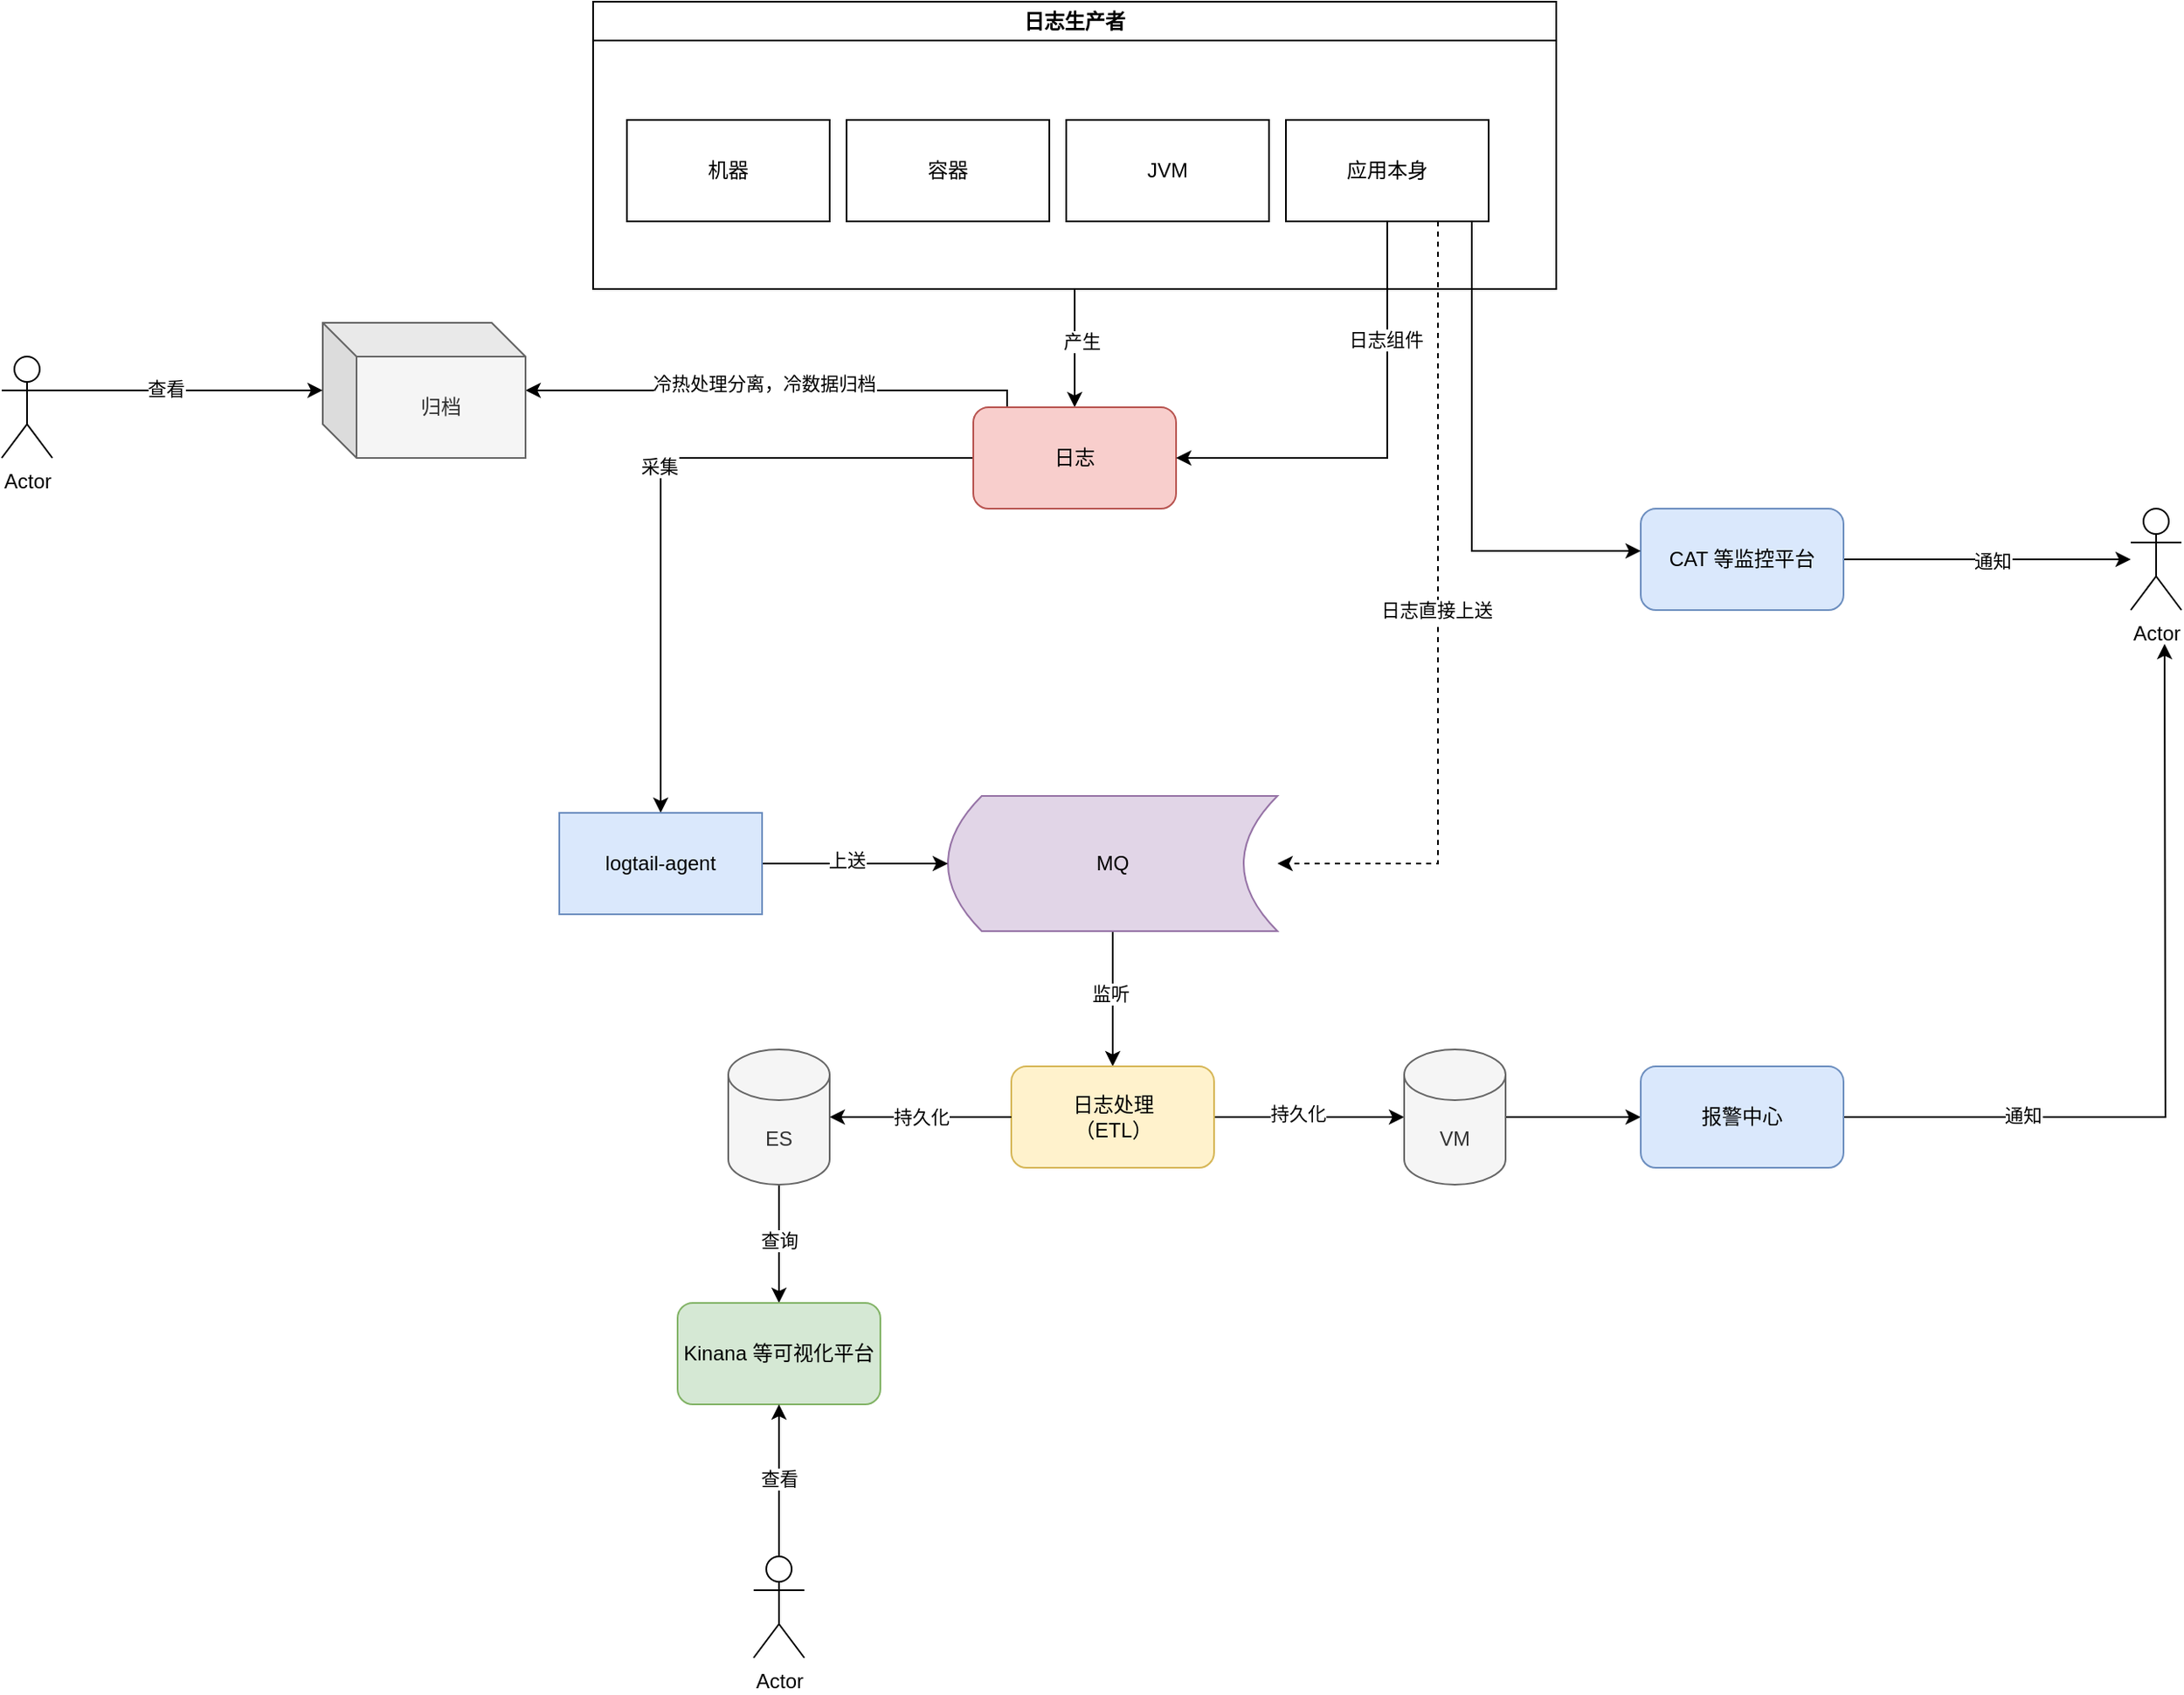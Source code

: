 <mxfile version="26.0.16">
  <diagram name="第 1 页" id="ncPsKOFhfYvCtLy7T7YB">
    <mxGraphModel dx="2261" dy="844" grid="1" gridSize="10" guides="1" tooltips="1" connect="1" arrows="1" fold="1" page="1" pageScale="1" pageWidth="827" pageHeight="1169" math="0" shadow="0">
      <root>
        <mxCell id="0" />
        <mxCell id="1" parent="0" />
        <mxCell id="NC7HTPHM2SxfVgFtb7eE-11" style="edgeStyle=orthogonalEdgeStyle;rounded=0;orthogonalLoop=1;jettySize=auto;html=1;exitX=0.5;exitY=1;exitDx=0;exitDy=0;entryX=0.5;entryY=0;entryDx=0;entryDy=0;" edge="1" parent="1" source="NC7HTPHM2SxfVgFtb7eE-8" target="NC7HTPHM2SxfVgFtb7eE-10">
          <mxGeometry relative="1" as="geometry" />
        </mxCell>
        <mxCell id="NC7HTPHM2SxfVgFtb7eE-12" value="产生" style="edgeLabel;html=1;align=center;verticalAlign=middle;resizable=0;points=[];" vertex="1" connectable="0" parent="NC7HTPHM2SxfVgFtb7eE-11">
          <mxGeometry x="-0.114" y="4" relative="1" as="geometry">
            <mxPoint as="offset" />
          </mxGeometry>
        </mxCell>
        <mxCell id="NC7HTPHM2SxfVgFtb7eE-8" value="日志生产者" style="swimlane;whiteSpace=wrap;html=1;" vertex="1" parent="1">
          <mxGeometry x="150" y="240" width="570" height="170" as="geometry" />
        </mxCell>
        <mxCell id="NC7HTPHM2SxfVgFtb7eE-9" value="" style="group" vertex="1" connectable="0" parent="NC7HTPHM2SxfVgFtb7eE-8">
          <mxGeometry x="20" y="70" width="510" height="60" as="geometry" />
        </mxCell>
        <mxCell id="NC7HTPHM2SxfVgFtb7eE-4" value="机器" style="rounded=0;whiteSpace=wrap;html=1;" vertex="1" parent="NC7HTPHM2SxfVgFtb7eE-9">
          <mxGeometry width="120" height="60" as="geometry" />
        </mxCell>
        <mxCell id="NC7HTPHM2SxfVgFtb7eE-5" value="容器" style="rounded=0;whiteSpace=wrap;html=1;" vertex="1" parent="NC7HTPHM2SxfVgFtb7eE-9">
          <mxGeometry x="130" width="120" height="60" as="geometry" />
        </mxCell>
        <mxCell id="NC7HTPHM2SxfVgFtb7eE-6" value="JVM" style="rounded=0;whiteSpace=wrap;html=1;" vertex="1" parent="NC7HTPHM2SxfVgFtb7eE-9">
          <mxGeometry x="260" width="120" height="60" as="geometry" />
        </mxCell>
        <mxCell id="NC7HTPHM2SxfVgFtb7eE-7" value="应用本身" style="rounded=0;whiteSpace=wrap;html=1;" vertex="1" parent="NC7HTPHM2SxfVgFtb7eE-9">
          <mxGeometry x="390" width="120" height="60" as="geometry" />
        </mxCell>
        <mxCell id="NC7HTPHM2SxfVgFtb7eE-18" style="edgeStyle=orthogonalEdgeStyle;rounded=0;orthogonalLoop=1;jettySize=auto;html=1;exitX=0;exitY=0.5;exitDx=0;exitDy=0;" edge="1" parent="1" source="NC7HTPHM2SxfVgFtb7eE-10" target="NC7HTPHM2SxfVgFtb7eE-17">
          <mxGeometry relative="1" as="geometry" />
        </mxCell>
        <mxCell id="NC7HTPHM2SxfVgFtb7eE-19" value="采集" style="edgeLabel;html=1;align=center;verticalAlign=middle;resizable=0;points=[];" vertex="1" connectable="0" parent="NC7HTPHM2SxfVgFtb7eE-18">
          <mxGeometry x="-0.04" y="-1" relative="1" as="geometry">
            <mxPoint as="offset" />
          </mxGeometry>
        </mxCell>
        <mxCell id="NC7HTPHM2SxfVgFtb7eE-30" style="edgeStyle=orthogonalEdgeStyle;rounded=0;orthogonalLoop=1;jettySize=auto;html=1;exitX=0.25;exitY=0;exitDx=0;exitDy=0;" edge="1" parent="1" source="NC7HTPHM2SxfVgFtb7eE-10" target="NC7HTPHM2SxfVgFtb7eE-29">
          <mxGeometry relative="1" as="geometry">
            <Array as="points">
              <mxPoint x="395" y="470" />
            </Array>
          </mxGeometry>
        </mxCell>
        <mxCell id="NC7HTPHM2SxfVgFtb7eE-31" value="冷热处理分离，冷数据归档" style="edgeLabel;html=1;align=center;verticalAlign=middle;resizable=0;points=[];" vertex="1" connectable="0" parent="NC7HTPHM2SxfVgFtb7eE-30">
          <mxGeometry x="0.076" y="-4" relative="1" as="geometry">
            <mxPoint as="offset" />
          </mxGeometry>
        </mxCell>
        <mxCell id="NC7HTPHM2SxfVgFtb7eE-10" value="日志" style="rounded=1;whiteSpace=wrap;html=1;fillColor=#f8cecc;strokeColor=#b85450;" vertex="1" parent="1">
          <mxGeometry x="375" y="480" width="120" height="60" as="geometry" />
        </mxCell>
        <mxCell id="NC7HTPHM2SxfVgFtb7eE-13" style="edgeStyle=orthogonalEdgeStyle;rounded=0;orthogonalLoop=1;jettySize=auto;html=1;exitX=0.5;exitY=1;exitDx=0;exitDy=0;entryX=1;entryY=0.5;entryDx=0;entryDy=0;" edge="1" parent="1" source="NC7HTPHM2SxfVgFtb7eE-7" target="NC7HTPHM2SxfVgFtb7eE-10">
          <mxGeometry relative="1" as="geometry" />
        </mxCell>
        <mxCell id="NC7HTPHM2SxfVgFtb7eE-14" value="日志组件" style="edgeLabel;html=1;align=center;verticalAlign=middle;resizable=0;points=[];" vertex="1" connectable="0" parent="NC7HTPHM2SxfVgFtb7eE-13">
          <mxGeometry x="-0.476" y="-1" relative="1" as="geometry">
            <mxPoint as="offset" />
          </mxGeometry>
        </mxCell>
        <mxCell id="NC7HTPHM2SxfVgFtb7eE-43" style="edgeStyle=orthogonalEdgeStyle;rounded=0;orthogonalLoop=1;jettySize=auto;html=1;exitX=0.5;exitY=1;exitDx=0;exitDy=0;" edge="1" parent="1" source="NC7HTPHM2SxfVgFtb7eE-16" target="NC7HTPHM2SxfVgFtb7eE-42">
          <mxGeometry relative="1" as="geometry" />
        </mxCell>
        <mxCell id="NC7HTPHM2SxfVgFtb7eE-44" value="监听" style="edgeLabel;html=1;align=center;verticalAlign=middle;resizable=0;points=[];" vertex="1" connectable="0" parent="NC7HTPHM2SxfVgFtb7eE-43">
          <mxGeometry x="-0.075" y="-2" relative="1" as="geometry">
            <mxPoint as="offset" />
          </mxGeometry>
        </mxCell>
        <mxCell id="NC7HTPHM2SxfVgFtb7eE-16" value="MQ" style="shape=dataStorage;whiteSpace=wrap;html=1;fixedSize=1;fillColor=#e1d5e7;strokeColor=#9673a6;" vertex="1" parent="1">
          <mxGeometry x="360" y="710" width="195" height="80" as="geometry" />
        </mxCell>
        <mxCell id="NC7HTPHM2SxfVgFtb7eE-26" style="edgeStyle=orthogonalEdgeStyle;rounded=0;orthogonalLoop=1;jettySize=auto;html=1;exitX=1;exitY=0.5;exitDx=0;exitDy=0;entryX=0;entryY=0.5;entryDx=0;entryDy=0;" edge="1" parent="1" source="NC7HTPHM2SxfVgFtb7eE-17" target="NC7HTPHM2SxfVgFtb7eE-16">
          <mxGeometry relative="1" as="geometry" />
        </mxCell>
        <mxCell id="NC7HTPHM2SxfVgFtb7eE-27" value="上送" style="edgeLabel;html=1;align=center;verticalAlign=middle;resizable=0;points=[];" vertex="1" connectable="0" parent="NC7HTPHM2SxfVgFtb7eE-26">
          <mxGeometry x="-0.091" y="2" relative="1" as="geometry">
            <mxPoint as="offset" />
          </mxGeometry>
        </mxCell>
        <mxCell id="NC7HTPHM2SxfVgFtb7eE-17" value="logtail-agent" style="rounded=0;whiteSpace=wrap;html=1;fillColor=#dae8fc;strokeColor=#6c8ebf;" vertex="1" parent="1">
          <mxGeometry x="130" y="720" width="120" height="60" as="geometry" />
        </mxCell>
        <mxCell id="NC7HTPHM2SxfVgFtb7eE-24" style="edgeStyle=orthogonalEdgeStyle;rounded=0;orthogonalLoop=1;jettySize=auto;html=1;exitX=0.75;exitY=1;exitDx=0;exitDy=0;entryX=1;entryY=0.5;entryDx=0;entryDy=0;dashed=1;" edge="1" parent="1" source="NC7HTPHM2SxfVgFtb7eE-7" target="NC7HTPHM2SxfVgFtb7eE-16">
          <mxGeometry relative="1" as="geometry" />
        </mxCell>
        <mxCell id="NC7HTPHM2SxfVgFtb7eE-25" value="日志直接上送" style="edgeLabel;html=1;align=center;verticalAlign=middle;resizable=0;points=[];" vertex="1" connectable="0" parent="NC7HTPHM2SxfVgFtb7eE-24">
          <mxGeometry x="-0.031" y="-1" relative="1" as="geometry">
            <mxPoint as="offset" />
          </mxGeometry>
        </mxCell>
        <mxCell id="NC7HTPHM2SxfVgFtb7eE-29" value="归档" style="shape=cube;whiteSpace=wrap;html=1;boundedLbl=1;backgroundOutline=1;darkOpacity=0.05;darkOpacity2=0.1;fillColor=#f5f5f5;fontColor=#333333;strokeColor=#666666;" vertex="1" parent="1">
          <mxGeometry x="-10" y="430" width="120" height="80" as="geometry" />
        </mxCell>
        <mxCell id="NC7HTPHM2SxfVgFtb7eE-33" style="edgeStyle=orthogonalEdgeStyle;rounded=0;orthogonalLoop=1;jettySize=auto;html=1;exitX=1;exitY=0.333;exitDx=0;exitDy=0;exitPerimeter=0;" edge="1" parent="1" source="NC7HTPHM2SxfVgFtb7eE-32" target="NC7HTPHM2SxfVgFtb7eE-29">
          <mxGeometry relative="1" as="geometry" />
        </mxCell>
        <mxCell id="NC7HTPHM2SxfVgFtb7eE-35" value="查看" style="edgeLabel;html=1;align=center;verticalAlign=middle;resizable=0;points=[];" vertex="1" connectable="0" parent="NC7HTPHM2SxfVgFtb7eE-33">
          <mxGeometry x="-0.163" y="1" relative="1" as="geometry">
            <mxPoint as="offset" />
          </mxGeometry>
        </mxCell>
        <mxCell id="NC7HTPHM2SxfVgFtb7eE-32" value="Actor" style="shape=umlActor;verticalLabelPosition=bottom;verticalAlign=top;html=1;outlineConnect=0;" vertex="1" parent="1">
          <mxGeometry x="-200" y="450" width="30" height="60" as="geometry" />
        </mxCell>
        <mxCell id="NC7HTPHM2SxfVgFtb7eE-40" style="edgeStyle=orthogonalEdgeStyle;rounded=0;orthogonalLoop=1;jettySize=auto;html=1;exitX=1;exitY=0.5;exitDx=0;exitDy=0;" edge="1" parent="1" source="NC7HTPHM2SxfVgFtb7eE-36" target="NC7HTPHM2SxfVgFtb7eE-39">
          <mxGeometry relative="1" as="geometry" />
        </mxCell>
        <mxCell id="NC7HTPHM2SxfVgFtb7eE-41" value="通知" style="edgeLabel;html=1;align=center;verticalAlign=middle;resizable=0;points=[];" vertex="1" connectable="0" parent="NC7HTPHM2SxfVgFtb7eE-40">
          <mxGeometry x="0.035" y="-1" relative="1" as="geometry">
            <mxPoint as="offset" />
          </mxGeometry>
        </mxCell>
        <mxCell id="NC7HTPHM2SxfVgFtb7eE-36" value="CAT 等监控平台" style="rounded=1;whiteSpace=wrap;html=1;fillColor=#dae8fc;strokeColor=#6c8ebf;" vertex="1" parent="1">
          <mxGeometry x="770" y="540" width="120" height="60" as="geometry" />
        </mxCell>
        <mxCell id="NC7HTPHM2SxfVgFtb7eE-37" style="edgeStyle=orthogonalEdgeStyle;rounded=0;orthogonalLoop=1;jettySize=auto;html=1;exitX=0.25;exitY=1;exitDx=0;exitDy=0;" edge="1" parent="1" source="NC7HTPHM2SxfVgFtb7eE-7" target="NC7HTPHM2SxfVgFtb7eE-36">
          <mxGeometry relative="1" as="geometry">
            <Array as="points">
              <mxPoint x="670" y="370" />
              <mxPoint x="670" y="565" />
              <mxPoint x="790" y="565" />
            </Array>
          </mxGeometry>
        </mxCell>
        <mxCell id="NC7HTPHM2SxfVgFtb7eE-39" value="Actor" style="shape=umlActor;verticalLabelPosition=bottom;verticalAlign=top;html=1;outlineConnect=0;" vertex="1" parent="1">
          <mxGeometry x="1060" y="540" width="30" height="60" as="geometry" />
        </mxCell>
        <mxCell id="NC7HTPHM2SxfVgFtb7eE-52" value="" style="edgeStyle=orthogonalEdgeStyle;rounded=0;orthogonalLoop=1;jettySize=auto;html=1;" edge="1" parent="1" source="NC7HTPHM2SxfVgFtb7eE-42" target="NC7HTPHM2SxfVgFtb7eE-51">
          <mxGeometry relative="1" as="geometry" />
        </mxCell>
        <mxCell id="NC7HTPHM2SxfVgFtb7eE-53" value="持久化" style="edgeLabel;html=1;align=center;verticalAlign=middle;resizable=0;points=[];" vertex="1" connectable="0" parent="NC7HTPHM2SxfVgFtb7eE-52">
          <mxGeometry x="-0.138" y="2" relative="1" as="geometry">
            <mxPoint x="1" as="offset" />
          </mxGeometry>
        </mxCell>
        <mxCell id="NC7HTPHM2SxfVgFtb7eE-42" value="日志处理&lt;div&gt;（ETL）&lt;/div&gt;" style="rounded=1;whiteSpace=wrap;html=1;fillColor=#fff2cc;strokeColor=#d6b656;" vertex="1" parent="1">
          <mxGeometry x="397.5" y="870" width="120" height="60" as="geometry" />
        </mxCell>
        <mxCell id="NC7HTPHM2SxfVgFtb7eE-49" style="edgeStyle=orthogonalEdgeStyle;rounded=0;orthogonalLoop=1;jettySize=auto;html=1;exitX=0.5;exitY=1;exitDx=0;exitDy=0;exitPerimeter=0;" edge="1" parent="1" source="NC7HTPHM2SxfVgFtb7eE-45" target="NC7HTPHM2SxfVgFtb7eE-48">
          <mxGeometry relative="1" as="geometry" />
        </mxCell>
        <mxCell id="NC7HTPHM2SxfVgFtb7eE-50" value="查询" style="edgeLabel;html=1;align=center;verticalAlign=middle;resizable=0;points=[];" vertex="1" connectable="0" parent="NC7HTPHM2SxfVgFtb7eE-49">
          <mxGeometry x="-0.057" relative="1" as="geometry">
            <mxPoint as="offset" />
          </mxGeometry>
        </mxCell>
        <mxCell id="NC7HTPHM2SxfVgFtb7eE-45" value="ES" style="shape=cylinder3;whiteSpace=wrap;html=1;boundedLbl=1;backgroundOutline=1;size=15;fillColor=#f5f5f5;fontColor=#333333;strokeColor=#666666;" vertex="1" parent="1">
          <mxGeometry x="230" y="860" width="60" height="80" as="geometry" />
        </mxCell>
        <mxCell id="NC7HTPHM2SxfVgFtb7eE-46" style="edgeStyle=orthogonalEdgeStyle;rounded=0;orthogonalLoop=1;jettySize=auto;html=1;exitX=0;exitY=0.5;exitDx=0;exitDy=0;entryX=1;entryY=0.5;entryDx=0;entryDy=0;entryPerimeter=0;" edge="1" parent="1" source="NC7HTPHM2SxfVgFtb7eE-42" target="NC7HTPHM2SxfVgFtb7eE-45">
          <mxGeometry relative="1" as="geometry" />
        </mxCell>
        <mxCell id="NC7HTPHM2SxfVgFtb7eE-47" value="持久化" style="edgeLabel;html=1;align=center;verticalAlign=middle;resizable=0;points=[];" vertex="1" connectable="0" parent="NC7HTPHM2SxfVgFtb7eE-46">
          <mxGeometry x="0.014" relative="1" as="geometry">
            <mxPoint x="1" as="offset" />
          </mxGeometry>
        </mxCell>
        <mxCell id="NC7HTPHM2SxfVgFtb7eE-48" value="Kinana 等可视化平台" style="rounded=1;whiteSpace=wrap;html=1;fillColor=#d5e8d4;strokeColor=#82b366;" vertex="1" parent="1">
          <mxGeometry x="200" y="1010" width="120" height="60" as="geometry" />
        </mxCell>
        <mxCell id="NC7HTPHM2SxfVgFtb7eE-55" style="edgeStyle=orthogonalEdgeStyle;rounded=0;orthogonalLoop=1;jettySize=auto;html=1;exitX=1;exitY=0.5;exitDx=0;exitDy=0;exitPerimeter=0;" edge="1" parent="1" source="NC7HTPHM2SxfVgFtb7eE-51" target="NC7HTPHM2SxfVgFtb7eE-54">
          <mxGeometry relative="1" as="geometry" />
        </mxCell>
        <mxCell id="NC7HTPHM2SxfVgFtb7eE-51" value="VM" style="shape=cylinder3;whiteSpace=wrap;html=1;boundedLbl=1;backgroundOutline=1;size=15;fillColor=#f5f5f5;fontColor=#333333;strokeColor=#666666;" vertex="1" parent="1">
          <mxGeometry x="630" y="860" width="60" height="80" as="geometry" />
        </mxCell>
        <mxCell id="NC7HTPHM2SxfVgFtb7eE-56" style="edgeStyle=orthogonalEdgeStyle;rounded=0;orthogonalLoop=1;jettySize=auto;html=1;exitX=1;exitY=0.5;exitDx=0;exitDy=0;" edge="1" parent="1" source="NC7HTPHM2SxfVgFtb7eE-54">
          <mxGeometry relative="1" as="geometry">
            <mxPoint x="1080" y="620" as="targetPoint" />
          </mxGeometry>
        </mxCell>
        <mxCell id="NC7HTPHM2SxfVgFtb7eE-57" value="通知" style="edgeLabel;html=1;align=center;verticalAlign=middle;resizable=0;points=[];" vertex="1" connectable="0" parent="NC7HTPHM2SxfVgFtb7eE-56">
          <mxGeometry x="-0.549" y="1" relative="1" as="geometry">
            <mxPoint as="offset" />
          </mxGeometry>
        </mxCell>
        <mxCell id="NC7HTPHM2SxfVgFtb7eE-54" value="报警中心" style="rounded=1;whiteSpace=wrap;html=1;fillColor=#dae8fc;strokeColor=#6c8ebf;" vertex="1" parent="1">
          <mxGeometry x="770" y="870" width="120" height="60" as="geometry" />
        </mxCell>
        <mxCell id="NC7HTPHM2SxfVgFtb7eE-62" style="edgeStyle=orthogonalEdgeStyle;rounded=0;orthogonalLoop=1;jettySize=auto;html=1;exitX=0.5;exitY=0;exitDx=0;exitDy=0;exitPerimeter=0;" edge="1" parent="1" source="NC7HTPHM2SxfVgFtb7eE-58" target="NC7HTPHM2SxfVgFtb7eE-48">
          <mxGeometry relative="1" as="geometry" />
        </mxCell>
        <mxCell id="NC7HTPHM2SxfVgFtb7eE-64" value="查看" style="edgeLabel;html=1;align=center;verticalAlign=middle;resizable=0;points=[];" vertex="1" connectable="0" parent="NC7HTPHM2SxfVgFtb7eE-62">
          <mxGeometry x="0.022" relative="1" as="geometry">
            <mxPoint as="offset" />
          </mxGeometry>
        </mxCell>
        <mxCell id="NC7HTPHM2SxfVgFtb7eE-58" value="Actor" style="shape=umlActor;verticalLabelPosition=bottom;verticalAlign=top;html=1;outlineConnect=0;" vertex="1" parent="1">
          <mxGeometry x="245" y="1160" width="30" height="60" as="geometry" />
        </mxCell>
      </root>
    </mxGraphModel>
  </diagram>
</mxfile>
